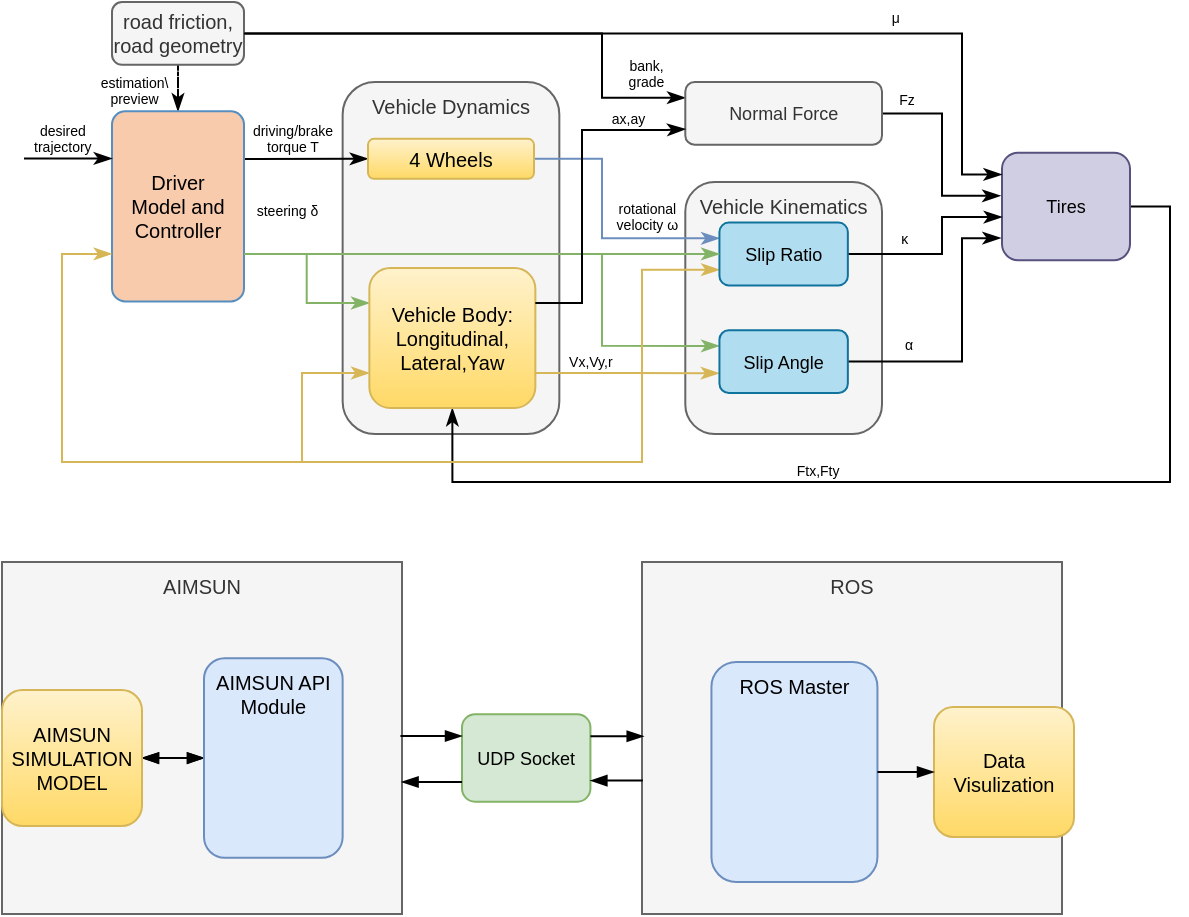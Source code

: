 <mxfile version="14.4.9" type="github">
  <diagram id="g7usEjnd5ee0Ly5ZbJtn" name="Page-1">
    <mxGraphModel dx="620" dy="334" grid="1" gridSize="10" guides="1" tooltips="1" connect="1" arrows="1" fold="1" page="1" pageScale="1" pageWidth="850" pageHeight="1100" math="0" shadow="0">
      <root>
        <mxCell id="0" />
        <mxCell id="1" parent="0" />
        <mxCell id="kuxUDI9ris-chH6kOZA5-78" value="" style="edgeStyle=orthogonalEdgeStyle;rounded=0;orthogonalLoop=1;jettySize=auto;startArrow=none;startFill=0;endArrow=classicThin;endFill=1;fontSize=7;dashed=1;" parent="1" source="kuxUDI9ris-chH6kOZA5-68" target="kuxUDI9ris-chH6kOZA5-31" edge="1">
          <mxGeometry relative="1" as="geometry" />
        </mxCell>
        <mxCell id="kuxUDI9ris-chH6kOZA5-79" value="estimation\&#xa;preview" style="edgeLabel;align=center;verticalAlign=middle;resizable=0;points=[];fontSize=7;" parent="kuxUDI9ris-chH6kOZA5-78" vertex="1" connectable="0">
          <mxGeometry x="-0.254" relative="1" as="geometry">
            <mxPoint x="-22" y="-6.04" as="offset" />
          </mxGeometry>
        </mxCell>
        <mxCell id="kuxUDI9ris-chH6kOZA5-128" value="" style="edgeStyle=orthogonalEdgeStyle;rounded=0;orthogonalLoop=1;jettySize=auto;entryX=0;entryY=0.25;entryDx=0;entryDy=0;startArrow=none;startFill=0;endArrow=classicThin;endFill=1;fontSize=7;exitX=1;exitY=0.5;exitDx=0;exitDy=0;" parent="1" source="kuxUDI9ris-chH6kOZA5-68" target="kuxUDI9ris-chH6kOZA5-61" edge="1">
          <mxGeometry relative="1" as="geometry">
            <Array as="points">
              <mxPoint x="420" y="246" />
              <mxPoint x="420" y="278" />
            </Array>
          </mxGeometry>
        </mxCell>
        <mxCell id="kuxUDI9ris-chH6kOZA5-133" value="bank, &#xa;grade" style="edgeLabel;align=center;verticalAlign=middle;resizable=0;points=[];fontSize=7;" parent="kuxUDI9ris-chH6kOZA5-128" vertex="1" connectable="0">
          <mxGeometry x="0.588" y="-1" relative="1" as="geometry">
            <mxPoint x="23" y="-2.1" as="offset" />
          </mxGeometry>
        </mxCell>
        <mxCell id="kuxUDI9ris-chH6kOZA5-68" value="road friction,&#xa;road geometry" style="rounded=1;labelBackgroundColor=none;arcSize=16;verticalAlign=middle;fontSize=10;align=center;fillColor=#f5f5f5;strokeColor=#666666;fontColor=#333333;" parent="1" vertex="1">
          <mxGeometry x="175" y="230" width="66" height="31.42" as="geometry" />
        </mxCell>
        <mxCell id="kuxUDI9ris-chH6kOZA5-50" value="Vehicle Kinematics" style="rounded=1;align=center;verticalAlign=top;fontSize=10;fontStyle=0;strokeColor=#666666;fillColor=#f5f5f5;fontColor=#333333;glass=0;" parent="1" vertex="1">
          <mxGeometry x="461.65" y="320" width="98.35" height="126" as="geometry" />
        </mxCell>
        <mxCell id="kuxUDI9ris-chH6kOZA5-32" value="Vehicle Dynamics" style="rounded=1;align=center;verticalAlign=top;fontSize=10;fontStyle=0;strokeColor=#666666;fillColor=#f5f5f5;fontColor=#333333;glass=0;" parent="1" vertex="1">
          <mxGeometry x="290.32" y="270" width="108.35" height="176" as="geometry" />
        </mxCell>
        <mxCell id="kuxUDI9ris-chH6kOZA5-37" value="" style="edgeStyle=orthogonalEdgeStyle;rounded=0;orthogonalLoop=1;jettySize=auto;entryX=0;entryY=0.5;entryDx=0;entryDy=0;exitX=1;exitY=0.25;exitDx=0;exitDy=0;endArrow=classicThin;endFill=1;" parent="1" source="kuxUDI9ris-chH6kOZA5-31" target="kuxUDI9ris-chH6kOZA5-33" edge="1">
          <mxGeometry relative="1" as="geometry">
            <mxPoint x="230" y="369" as="sourcePoint" />
          </mxGeometry>
        </mxCell>
        <mxCell id="kuxUDI9ris-chH6kOZA5-38" value="driving/brake &#xa;torque T" style="edgeLabel;align=center;verticalAlign=middle;resizable=0;points=[];fontSize=7;" parent="kuxUDI9ris-chH6kOZA5-37" vertex="1" connectable="0">
          <mxGeometry x="-0.258" y="-1" relative="1" as="geometry">
            <mxPoint x="1.24" y="-11.41" as="offset" />
          </mxGeometry>
        </mxCell>
        <mxCell id="kuxUDI9ris-chH6kOZA5-41" value="" style="edgeStyle=orthogonalEdgeStyle;rounded=0;orthogonalLoop=1;jettySize=auto;exitX=1;exitY=0.75;exitDx=0;exitDy=0;fontSize=7;endArrow=classicThin;endFill=1;fillColor=#d5e8d4;strokeColor=#82b366;entryX=0;entryY=0.25;entryDx=0;entryDy=0;" parent="1" source="kuxUDI9ris-chH6kOZA5-31" target="kuxUDI9ris-chH6kOZA5-39" edge="1">
          <mxGeometry relative="1" as="geometry" />
        </mxCell>
        <mxCell id="kuxUDI9ris-chH6kOZA5-42" value="steering δ" style="edgeLabel;align=center;verticalAlign=middle;resizable=0;points=[];fontSize=7;" parent="kuxUDI9ris-chH6kOZA5-41" vertex="1" connectable="0">
          <mxGeometry x="-0.199" y="1" relative="1" as="geometry">
            <mxPoint x="-10.86" y="-25.51" as="offset" />
          </mxGeometry>
        </mxCell>
        <mxCell id="kuxUDI9ris-chH6kOZA5-56" value="" style="edgeStyle=orthogonalEdgeStyle;rounded=0;orthogonalLoop=1;jettySize=auto;exitX=1;exitY=0.75;exitDx=0;exitDy=0;entryX=0;entryY=0.25;entryDx=0;entryDy=0;fontSize=7;endArrow=classicThin;endFill=1;fillColor=#d5e8d4;strokeColor=#82b366;" parent="1" source="kuxUDI9ris-chH6kOZA5-31" target="kuxUDI9ris-chH6kOZA5-48" edge="1">
          <mxGeometry relative="1" as="geometry">
            <Array as="points">
              <mxPoint x="420" y="356" />
              <mxPoint x="420" y="401" />
            </Array>
          </mxGeometry>
        </mxCell>
        <mxCell id="kuxUDI9ris-chH6kOZA5-31" value="Driver &#xa;Model and &#xa;Controller" style="rounded=1;align=center;verticalAlign=middle;fontSize=10;fontStyle=0;fillColor=#F8CBAD;strokeColor=#578EC0;arcSize=10;" parent="1" vertex="1">
          <mxGeometry x="175" y="284.68" width="66" height="95.03" as="geometry" />
        </mxCell>
        <mxCell id="kuxUDI9ris-chH6kOZA5-44" value="" style="edgeStyle=orthogonalEdgeStyle;rounded=0;orthogonalLoop=1;jettySize=auto;fontSize=7;entryX=0;entryY=0.25;entryDx=0;entryDy=0;endArrow=classicThin;endFill=1;fillColor=#dae8fc;strokeColor=#6c8ebf;" parent="1" source="kuxUDI9ris-chH6kOZA5-33" target="kuxUDI9ris-chH6kOZA5-51" edge="1">
          <mxGeometry relative="1" as="geometry">
            <mxPoint x="460" y="300" as="targetPoint" />
            <Array as="points">
              <mxPoint x="420" y="308" />
              <mxPoint x="420" y="348" />
            </Array>
          </mxGeometry>
        </mxCell>
        <mxCell id="kuxUDI9ris-chH6kOZA5-45" value="rotational &#xa;velocity ω" style="edgeLabel;align=center;verticalAlign=middle;resizable=0;points=[];fontSize=7;" parent="kuxUDI9ris-chH6kOZA5-44" vertex="1" connectable="0">
          <mxGeometry x="0.169" relative="1" as="geometry">
            <mxPoint x="18.64" y="-10.92" as="offset" />
          </mxGeometry>
        </mxCell>
        <mxCell id="kuxUDI9ris-chH6kOZA5-33" value="4 Wheels" style="rounded=1;align=center;verticalAlign=middle;fontSize=10;fontStyle=0;fillColor=#fff2cc;strokeColor=#d6b656;gradientColor=#ffd966;" parent="1" vertex="1">
          <mxGeometry x="303" y="298.425" width="83" height="20" as="geometry" />
        </mxCell>
        <mxCell id="kuxUDI9ris-chH6kOZA5-34" value="" style="edgeStyle=orthogonalEdgeStyle;rounded=0;orthogonalLoop=1;jettySize=auto;exitX=0.5;exitY=1;exitDx=0;exitDy=0;" parent="1" source="kuxUDI9ris-chH6kOZA5-33" target="kuxUDI9ris-chH6kOZA5-33" edge="1">
          <mxGeometry relative="1" as="geometry" />
        </mxCell>
        <mxCell id="kuxUDI9ris-chH6kOZA5-46" value="" style="edgeStyle=orthogonalEdgeStyle;rounded=0;orthogonalLoop=1;jettySize=auto;exitX=1;exitY=0.5;exitDx=0;exitDy=0;fontSize=7;endArrow=classicThin;endFill=1;entryX=0.5;entryY=1;entryDx=0;entryDy=0;" parent="1" source="kuxUDI9ris-chH6kOZA5-35" target="kuxUDI9ris-chH6kOZA5-39" edge="1">
          <mxGeometry relative="1" as="geometry">
            <mxPoint x="345" y="430" as="targetPoint" />
            <Array as="points">
              <mxPoint x="704" y="332" />
              <mxPoint x="704" y="470" />
              <mxPoint x="345" y="470" />
            </Array>
          </mxGeometry>
        </mxCell>
        <mxCell id="kuxUDI9ris-chH6kOZA5-47" value="Ftx,Fty" style="edgeLabel;align=center;verticalAlign=middle;resizable=0;points=[];fontSize=7;" parent="kuxUDI9ris-chH6kOZA5-46" vertex="1" connectable="0">
          <mxGeometry x="0.217" relative="1" as="geometry">
            <mxPoint x="2.99" y="-6" as="offset" />
          </mxGeometry>
        </mxCell>
        <mxCell id="kuxUDI9ris-chH6kOZA5-35" value="Tires" style="rounded=1;align=center;verticalAlign=middle;fillColor=#d0cee2;strokeColor=#56517e;fontSize=9;fontStyle=0;" parent="1" vertex="1">
          <mxGeometry x="620" y="305.32" width="64" height="53.76" as="geometry" />
        </mxCell>
        <mxCell id="kuxUDI9ris-chH6kOZA5-53" value="" style="edgeStyle=orthogonalEdgeStyle;rounded=0;orthogonalLoop=1;jettySize=auto;fontSize=7;entryX=-0.003;entryY=0.685;entryDx=0;entryDy=0;entryPerimeter=0;endArrow=classicThin;endFill=1;exitX=1;exitY=0.75;exitDx=0;exitDy=0;fillColor=#fff2cc;strokeColor=#d6b656;" parent="1" source="kuxUDI9ris-chH6kOZA5-39" target="kuxUDI9ris-chH6kOZA5-48" edge="1">
          <mxGeometry relative="1" as="geometry" />
        </mxCell>
        <mxCell id="kuxUDI9ris-chH6kOZA5-54" value="Vx,Vy,r" style="edgeLabel;align=center;verticalAlign=middle;resizable=0;points=[];fontSize=7;" parent="kuxUDI9ris-chH6kOZA5-53" vertex="1" connectable="0">
          <mxGeometry x="-0.624" relative="1" as="geometry">
            <mxPoint x="9.99" y="-5.7" as="offset" />
          </mxGeometry>
        </mxCell>
        <mxCell id="kuxUDI9ris-chH6kOZA5-58" value="" style="edgeStyle=orthogonalEdgeStyle;rounded=0;orthogonalLoop=1;jettySize=auto;startArrow=none;startFill=0;endArrow=classicThin;endFill=1;fontSize=7;entryX=0;entryY=0.75;entryDx=0;entryDy=0;exitX=1;exitY=0.75;exitDx=0;exitDy=0;fillColor=#fff2cc;strokeColor=#d6b656;" parent="1" source="kuxUDI9ris-chH6kOZA5-39" target="kuxUDI9ris-chH6kOZA5-51" edge="1">
          <mxGeometry relative="1" as="geometry">
            <mxPoint x="450" y="410" as="targetPoint" />
            <Array as="points">
              <mxPoint x="440" y="416" />
              <mxPoint x="440" y="364" />
            </Array>
          </mxGeometry>
        </mxCell>
        <mxCell id="kuxUDI9ris-chH6kOZA5-39" value="Vehicle Body:&#xa;Longitudinal,&#xa;Lateral,Yaw" style="rounded=1;align=center;verticalAlign=middle;fontSize=10;fontStyle=0;fillColor=#fff2cc;strokeColor=#d6b656;gradientColor=#ffd966;" parent="1" vertex="1">
          <mxGeometry x="303.68" y="363" width="83" height="70" as="geometry" />
        </mxCell>
        <mxCell id="kuxUDI9ris-chH6kOZA5-64" value="" style="edgeStyle=orthogonalEdgeStyle;rounded=0;orthogonalLoop=1;jettySize=auto;startArrow=none;startFill=0;endArrow=classicThin;endFill=1;fontSize=7;entryX=-0.01;entryY=0.795;entryDx=0;entryDy=0;entryPerimeter=0;" parent="1" source="kuxUDI9ris-chH6kOZA5-48" target="kuxUDI9ris-chH6kOZA5-35" edge="1">
          <mxGeometry relative="1" as="geometry">
            <mxPoint x="610" y="370" as="targetPoint" />
            <Array as="points">
              <mxPoint x="600" y="410" />
              <mxPoint x="600" y="348" />
            </Array>
          </mxGeometry>
        </mxCell>
        <mxCell id="kuxUDI9ris-chH6kOZA5-75" value="α" style="edgeLabel;align=center;verticalAlign=middle;resizable=0;points=[];fontSize=7;" parent="kuxUDI9ris-chH6kOZA5-64" vertex="1" connectable="0">
          <mxGeometry x="-0.642" y="-1" relative="1" as="geometry">
            <mxPoint x="5.88" y="-9.8" as="offset" />
          </mxGeometry>
        </mxCell>
        <mxCell id="kuxUDI9ris-chH6kOZA5-48" value="Slip Angle" style="rounded=1;align=center;verticalAlign=middle;fillColor=#b1ddf0;strokeColor=#10739e;fontSize=9;fontStyle=0;" parent="1" vertex="1">
          <mxGeometry x="478.72" y="394.094" width="64.21" height="31.42" as="geometry" />
        </mxCell>
        <mxCell id="kuxUDI9ris-chH6kOZA5-63" value="" style="edgeStyle=orthogonalEdgeStyle;rounded=0;orthogonalLoop=1;jettySize=auto;startArrow=none;startFill=0;endArrow=classicThin;endFill=1;fontSize=7;entryX=0;entryY=0.599;entryDx=0;entryDy=0;entryPerimeter=0;" parent="1" source="kuxUDI9ris-chH6kOZA5-51" target="kuxUDI9ris-chH6kOZA5-35" edge="1">
          <mxGeometry relative="1" as="geometry">
            <mxPoint x="600" y="342" as="targetPoint" />
            <Array as="points">
              <mxPoint x="590" y="356" />
              <mxPoint x="590" y="338" />
            </Array>
          </mxGeometry>
        </mxCell>
        <mxCell id="kuxUDI9ris-chH6kOZA5-74" value="κ" style="edgeLabel;align=center;verticalAlign=middle;resizable=0;points=[];fontSize=7;" parent="kuxUDI9ris-chH6kOZA5-63" vertex="1" connectable="0">
          <mxGeometry x="0.016" y="6" relative="1" as="geometry">
            <mxPoint x="-12.88" y="-6.31" as="offset" />
          </mxGeometry>
        </mxCell>
        <mxCell id="kuxUDI9ris-chH6kOZA5-51" value="Slip Ratio" style="rounded=1;align=center;verticalAlign=middle;fillColor=#b1ddf0;strokeColor=#10739e;fontSize=9;fontStyle=0;" parent="1" vertex="1">
          <mxGeometry x="478.72" y="340.29" width="64.21" height="31.42" as="geometry" />
        </mxCell>
        <mxCell id="kuxUDI9ris-chH6kOZA5-59" value="" style="edgeStyle=orthogonalEdgeStyle;rounded=0;orthogonalLoop=1;jettySize=auto;exitX=1;exitY=0.75;exitDx=0;exitDy=0;fontSize=7;endArrow=classicThin;endFill=1;fillColor=#d5e8d4;strokeColor=#82b366;entryX=0;entryY=0.5;entryDx=0;entryDy=0;" parent="1" source="kuxUDI9ris-chH6kOZA5-31" target="kuxUDI9ris-chH6kOZA5-51" edge="1">
          <mxGeometry relative="1" as="geometry">
            <mxPoint x="230" y="365.953" as="sourcePoint" />
            <mxPoint x="337.68" y="410" as="targetPoint" />
          </mxGeometry>
        </mxCell>
        <mxCell id="kuxUDI9ris-chH6kOZA5-62" value="" style="edgeStyle=orthogonalEdgeStyle;rounded=0;orthogonalLoop=1;jettySize=auto;startArrow=none;startFill=0;endArrow=classicThin;endFill=1;fontSize=7;entryX=-0.012;entryY=0.402;entryDx=0;entryDy=0;entryPerimeter=0;" parent="1" source="kuxUDI9ris-chH6kOZA5-61" target="kuxUDI9ris-chH6kOZA5-35" edge="1">
          <mxGeometry relative="1" as="geometry">
            <mxPoint x="600" y="329" as="targetPoint" />
            <Array as="points">
              <mxPoint x="590" y="286" />
              <mxPoint x="590" y="327" />
            </Array>
          </mxGeometry>
        </mxCell>
        <mxCell id="kuxUDI9ris-chH6kOZA5-76" value="Fz" style="edgeLabel;align=center;verticalAlign=middle;resizable=0;points=[];fontSize=7;" parent="kuxUDI9ris-chH6kOZA5-62" vertex="1" connectable="0">
          <mxGeometry x="-0.736" y="1" relative="1" as="geometry">
            <mxPoint x="-1.24" y="-6" as="offset" />
          </mxGeometry>
        </mxCell>
        <mxCell id="kuxUDI9ris-chH6kOZA5-61" value="Normal Force" style="rounded=1;align=center;verticalAlign=middle;fontSize=9;fontStyle=0;fillColor=#f5f5f5;strokeColor=#666666;fontColor=#333333;" parent="1" vertex="1">
          <mxGeometry x="461.65" y="270" width="98.35" height="31.42" as="geometry" />
        </mxCell>
        <mxCell id="kuxUDI9ris-chH6kOZA5-120" value="" style="edgeStyle=orthogonalEdgeStyle;rounded=0;orthogonalLoop=1;jettySize=auto;startArrow=none;startFill=0;endArrow=classicThin;endFill=1;fontSize=7;entryX=0;entryY=0.75;entryDx=0;entryDy=0;exitX=1;exitY=0.25;exitDx=0;exitDy=0;" parent="1" source="kuxUDI9ris-chH6kOZA5-39" target="kuxUDI9ris-chH6kOZA5-61" edge="1">
          <mxGeometry relative="1" as="geometry">
            <Array as="points">
              <mxPoint x="410" y="381" />
              <mxPoint x="410" y="294" />
              <mxPoint x="452" y="294" />
            </Array>
            <mxPoint x="387" y="378" as="sourcePoint" />
            <mxPoint x="456.97" y="438.725" as="targetPoint" />
          </mxGeometry>
        </mxCell>
        <mxCell id="kuxUDI9ris-chH6kOZA5-121" value="ax,ay" style="edgeLabel;align=center;verticalAlign=middle;resizable=0;points=[];fontSize=7;" parent="kuxUDI9ris-chH6kOZA5-120" vertex="1" connectable="0">
          <mxGeometry x="-0.536" y="1" relative="1" as="geometry">
            <mxPoint x="24" y="-77.87" as="offset" />
          </mxGeometry>
        </mxCell>
        <mxCell id="kuxUDI9ris-chH6kOZA5-129" value="" style="edgeStyle=orthogonalEdgeStyle;rounded=0;orthogonalLoop=1;jettySize=auto;startArrow=none;startFill=0;endArrow=classicThin;endFill=1;fontSize=7;entryX=0;entryY=0.75;entryDx=0;entryDy=0;exitX=1;exitY=0.75;exitDx=0;exitDy=0;fillColor=#fff2cc;strokeColor=#d6b656;" parent="1" source="kuxUDI9ris-chH6kOZA5-39" target="kuxUDI9ris-chH6kOZA5-39" edge="1">
          <mxGeometry relative="1" as="geometry">
            <mxPoint x="478.72" y="389.645" as="targetPoint" />
            <mxPoint x="396.68" y="425.5" as="sourcePoint" />
            <Array as="points">
              <mxPoint x="440" y="416" />
              <mxPoint x="440" y="460" />
              <mxPoint x="270" y="460" />
              <mxPoint x="270" y="416" />
            </Array>
          </mxGeometry>
        </mxCell>
        <mxCell id="kuxUDI9ris-chH6kOZA5-131" value="" style="edgeStyle=orthogonalEdgeStyle;rounded=0;orthogonalLoop=1;jettySize=auto;startArrow=none;startFill=0;endArrow=classicThin;endFill=1;fontSize=7;entryX=0;entryY=0.75;entryDx=0;entryDy=0;exitX=1;exitY=0.75;exitDx=0;exitDy=0;fillColor=#fff2cc;strokeColor=#d6b656;" parent="1" source="kuxUDI9ris-chH6kOZA5-39" target="kuxUDI9ris-chH6kOZA5-31" edge="1">
          <mxGeometry relative="1" as="geometry">
            <mxPoint x="313.68" y="425.5" as="targetPoint" />
            <mxPoint x="396.68" y="425.5" as="sourcePoint" />
            <Array as="points">
              <mxPoint x="440" y="416" />
              <mxPoint x="440" y="460" />
              <mxPoint x="150" y="460" />
              <mxPoint x="150" y="356" />
            </Array>
          </mxGeometry>
        </mxCell>
        <mxCell id="kuxUDI9ris-chH6kOZA5-134" value="" style="edgeStyle=orthogonalEdgeStyle;rounded=0;orthogonalLoop=1;jettySize=auto;entryX=0;entryY=0.5;entryDx=0;entryDy=0;exitX=1;exitY=0.25;exitDx=0;exitDy=0;endArrow=classicThin;endFill=1;" parent="1" edge="1">
          <mxGeometry relative="1" as="geometry">
            <mxPoint x="131" y="308.238" as="sourcePoint" />
            <mxPoint x="175" y="308.225" as="targetPoint" />
          </mxGeometry>
        </mxCell>
        <mxCell id="kuxUDI9ris-chH6kOZA5-135" value="desired&#xa;trajectory" style="edgeLabel;align=center;verticalAlign=middle;resizable=0;points=[];fontSize=7;" parent="kuxUDI9ris-chH6kOZA5-134" vertex="1" connectable="0">
          <mxGeometry x="-0.258" y="-1" relative="1" as="geometry">
            <mxPoint x="2.67" y="-10.81" as="offset" />
          </mxGeometry>
        </mxCell>
        <mxCell id="kuxUDI9ris-chH6kOZA5-136" value="" style="edgeStyle=orthogonalEdgeStyle;rounded=0;orthogonalLoop=1;jettySize=auto;startArrow=none;startFill=0;endArrow=classicThin;endFill=1;fontSize=7;exitX=1;exitY=0.5;exitDx=0;exitDy=0;entryX=-0.002;entryY=0.203;entryDx=0;entryDy=0;entryPerimeter=0;" parent="1" source="kuxUDI9ris-chH6kOZA5-68" target="kuxUDI9ris-chH6kOZA5-35" edge="1">
          <mxGeometry relative="1" as="geometry">
            <mxPoint x="241" y="245.71" as="sourcePoint" />
            <mxPoint x="619.872" y="316.233" as="targetPoint" />
            <Array as="points">
              <mxPoint x="600" y="246" />
              <mxPoint x="600" y="316" />
            </Array>
          </mxGeometry>
        </mxCell>
        <mxCell id="kuxUDI9ris-chH6kOZA5-137" value="μ" style="edgeLabel;align=center;verticalAlign=middle;resizable=0;points=[];fontSize=7;" parent="kuxUDI9ris-chH6kOZA5-136" vertex="1" connectable="0">
          <mxGeometry x="0.333" y="1" relative="1" as="geometry">
            <mxPoint x="26.2" y="-6.72" as="offset" />
          </mxGeometry>
        </mxCell>
        <mxCell id="hz4YJR4XzvFQm0AhXdvi-3" value="AIMSUN" style="rounded=0;align=center;verticalAlign=top;fontSize=10;fontStyle=0;strokeColor=#666666;fillColor=#f5f5f5;fontColor=#333333;glass=0;" vertex="1" parent="1">
          <mxGeometry x="120" y="510" width="200" height="176" as="geometry" />
        </mxCell>
        <mxCell id="hz4YJR4XzvFQm0AhXdvi-12" value="" style="edgeStyle=orthogonalEdgeStyle;rounded=0;orthogonalLoop=1;jettySize=auto;html=1;endArrow=blockThin;endFill=1;startArrow=blockThin;startFill=1;" edge="1" parent="1" source="hz4YJR4XzvFQm0AhXdvi-4" target="hz4YJR4XzvFQm0AhXdvi-6">
          <mxGeometry relative="1" as="geometry" />
        </mxCell>
        <mxCell id="hz4YJR4XzvFQm0AhXdvi-13" value="" style="edgeStyle=orthogonalEdgeStyle;rounded=0;orthogonalLoop=1;jettySize=auto;html=1;startArrow=blockThin;startFill=1;endArrow=blockThin;endFill=1;strokeWidth=1;" edge="1" parent="1" source="hz4YJR4XzvFQm0AhXdvi-4" target="hz4YJR4XzvFQm0AhXdvi-6">
          <mxGeometry relative="1" as="geometry" />
        </mxCell>
        <mxCell id="hz4YJR4XzvFQm0AhXdvi-4" value="AIMSUN API&#xa;Module" style="rounded=1;align=center;verticalAlign=top;fontSize=10;fontStyle=0;fillColor=#dae8fc;strokeColor=#6c8ebf;" vertex="1" parent="1">
          <mxGeometry x="221" y="558.07" width="69.32" height="99.86" as="geometry" />
        </mxCell>
        <mxCell id="hz4YJR4XzvFQm0AhXdvi-6" value="AIMSUN SIMULATION MODEL" style="rounded=1;align=center;verticalAlign=middle;fontSize=10;fontStyle=0;fillColor=#fff2cc;strokeColor=#d6b656;gradientColor=#ffd966;whiteSpace=wrap;" vertex="1" parent="1">
          <mxGeometry x="120" y="574.01" width="70" height="68" as="geometry" />
        </mxCell>
        <mxCell id="hz4YJR4XzvFQm0AhXdvi-7" value="UDP Socket" style="rounded=1;align=center;verticalAlign=middle;fillColor=#d5e8d4;strokeColor=#82b366;fontSize=9;fontStyle=0;" vertex="1" parent="1">
          <mxGeometry x="350" y="586.15" width="64.21" height="43.71" as="geometry" />
        </mxCell>
        <mxCell id="hz4YJR4XzvFQm0AhXdvi-8" value="ROS" style="rounded=0;align=center;verticalAlign=top;fontSize=10;fontStyle=0;strokeColor=#666666;fillColor=#f5f5f5;fontColor=#333333;glass=0;" vertex="1" parent="1">
          <mxGeometry x="440" y="510" width="210" height="176" as="geometry" />
        </mxCell>
        <mxCell id="hz4YJR4XzvFQm0AhXdvi-9" value="ROS Master" style="rounded=1;align=center;verticalAlign=top;fontSize=10;fontStyle=0;fillColor=#dae8fc;strokeColor=#6c8ebf;" vertex="1" parent="1">
          <mxGeometry x="474.72" y="560" width="83" height="110" as="geometry" />
        </mxCell>
        <mxCell id="hz4YJR4XzvFQm0AhXdvi-10" value="" style="edgeStyle=orthogonalEdgeStyle;rounded=0;orthogonalLoop=1;jettySize=auto;exitX=0.5;exitY=1;exitDx=0;exitDy=0;" edge="1" parent="1" source="hz4YJR4XzvFQm0AhXdvi-9" target="hz4YJR4XzvFQm0AhXdvi-9">
          <mxGeometry relative="1" as="geometry" />
        </mxCell>
        <mxCell id="hz4YJR4XzvFQm0AhXdvi-15" value="Data Visulization" style="rounded=1;align=center;verticalAlign=middle;fontSize=10;fontStyle=0;fillColor=#fff2cc;strokeColor=#d6b656;gradientColor=#ffd966;whiteSpace=wrap;" vertex="1" parent="1">
          <mxGeometry x="586" y="582.5" width="70" height="65" as="geometry" />
        </mxCell>
        <mxCell id="hz4YJR4XzvFQm0AhXdvi-16" value="" style="edgeStyle=orthogonalEdgeStyle;rounded=0;orthogonalLoop=1;jettySize=auto;html=1;startArrow=none;startFill=0;endArrow=blockThin;endFill=1;strokeWidth=1;exitX=0.002;exitY=0.621;exitDx=0;exitDy=0;exitPerimeter=0;" edge="1" parent="1" source="hz4YJR4XzvFQm0AhXdvi-8">
          <mxGeometry relative="1" as="geometry">
            <mxPoint x="444.89" y="620.048" as="sourcePoint" />
            <mxPoint x="414.21" y="620.0" as="targetPoint" />
          </mxGeometry>
        </mxCell>
        <mxCell id="hz4YJR4XzvFQm0AhXdvi-17" value="" style="edgeStyle=orthogonalEdgeStyle;rounded=0;orthogonalLoop=1;jettySize=auto;html=1;startArrow=blockThin;startFill=1;endArrow=none;endFill=0;strokeWidth=1;entryX=0.996;entryY=0.495;entryDx=0;entryDy=0;entryPerimeter=0;" edge="1" parent="1" target="hz4YJR4XzvFQm0AhXdvi-3">
          <mxGeometry relative="1" as="geometry">
            <mxPoint x="350" y="597" as="sourcePoint" />
            <mxPoint x="310" y="597" as="targetPoint" />
          </mxGeometry>
        </mxCell>
        <mxCell id="hz4YJR4XzvFQm0AhXdvi-18" value="" style="edgeStyle=orthogonalEdgeStyle;rounded=0;orthogonalLoop=1;jettySize=auto;html=1;startArrow=blockThin;startFill=1;endArrow=none;endFill=0;strokeWidth=1;entryX=1;entryY=0.25;entryDx=0;entryDy=0;exitX=0.004;exitY=0.495;exitDx=0;exitDy=0;exitPerimeter=0;" edge="1" parent="1" source="hz4YJR4XzvFQm0AhXdvi-8" target="hz4YJR4XzvFQm0AhXdvi-7">
          <mxGeometry relative="1" as="geometry">
            <mxPoint x="360" y="607" as="sourcePoint" />
            <mxPoint x="300" y="607.077" as="targetPoint" />
          </mxGeometry>
        </mxCell>
        <mxCell id="hz4YJR4XzvFQm0AhXdvi-19" value="" style="edgeStyle=orthogonalEdgeStyle;rounded=0;orthogonalLoop=1;jettySize=auto;html=1;startArrow=none;startFill=0;endArrow=blockThin;endFill=1;strokeWidth=1;exitX=-0.006;exitY=0.568;exitDx=0;exitDy=0;exitPerimeter=0;entryX=0.999;entryY=0.626;entryDx=0;entryDy=0;entryPerimeter=0;" edge="1" parent="1" target="hz4YJR4XzvFQm0AhXdvi-3">
          <mxGeometry relative="1" as="geometry">
            <mxPoint x="350.0" y="619.998" as="sourcePoint" />
            <mxPoint x="310" y="620" as="targetPoint" />
          </mxGeometry>
        </mxCell>
        <mxCell id="hz4YJR4XzvFQm0AhXdvi-20" value="" style="edgeStyle=orthogonalEdgeStyle;rounded=0;orthogonalLoop=1;jettySize=auto;html=1;startArrow=blockThin;startFill=1;endArrow=none;endFill=0;strokeWidth=1;entryX=1;entryY=0.5;entryDx=0;entryDy=0;" edge="1" parent="1" source="hz4YJR4XzvFQm0AhXdvi-15" target="hz4YJR4XzvFQm0AhXdvi-9">
          <mxGeometry relative="1" as="geometry">
            <mxPoint x="466.18" y="606.56" as="sourcePoint" />
            <mxPoint x="424.21" y="607.078" as="targetPoint" />
          </mxGeometry>
        </mxCell>
      </root>
    </mxGraphModel>
  </diagram>
</mxfile>
